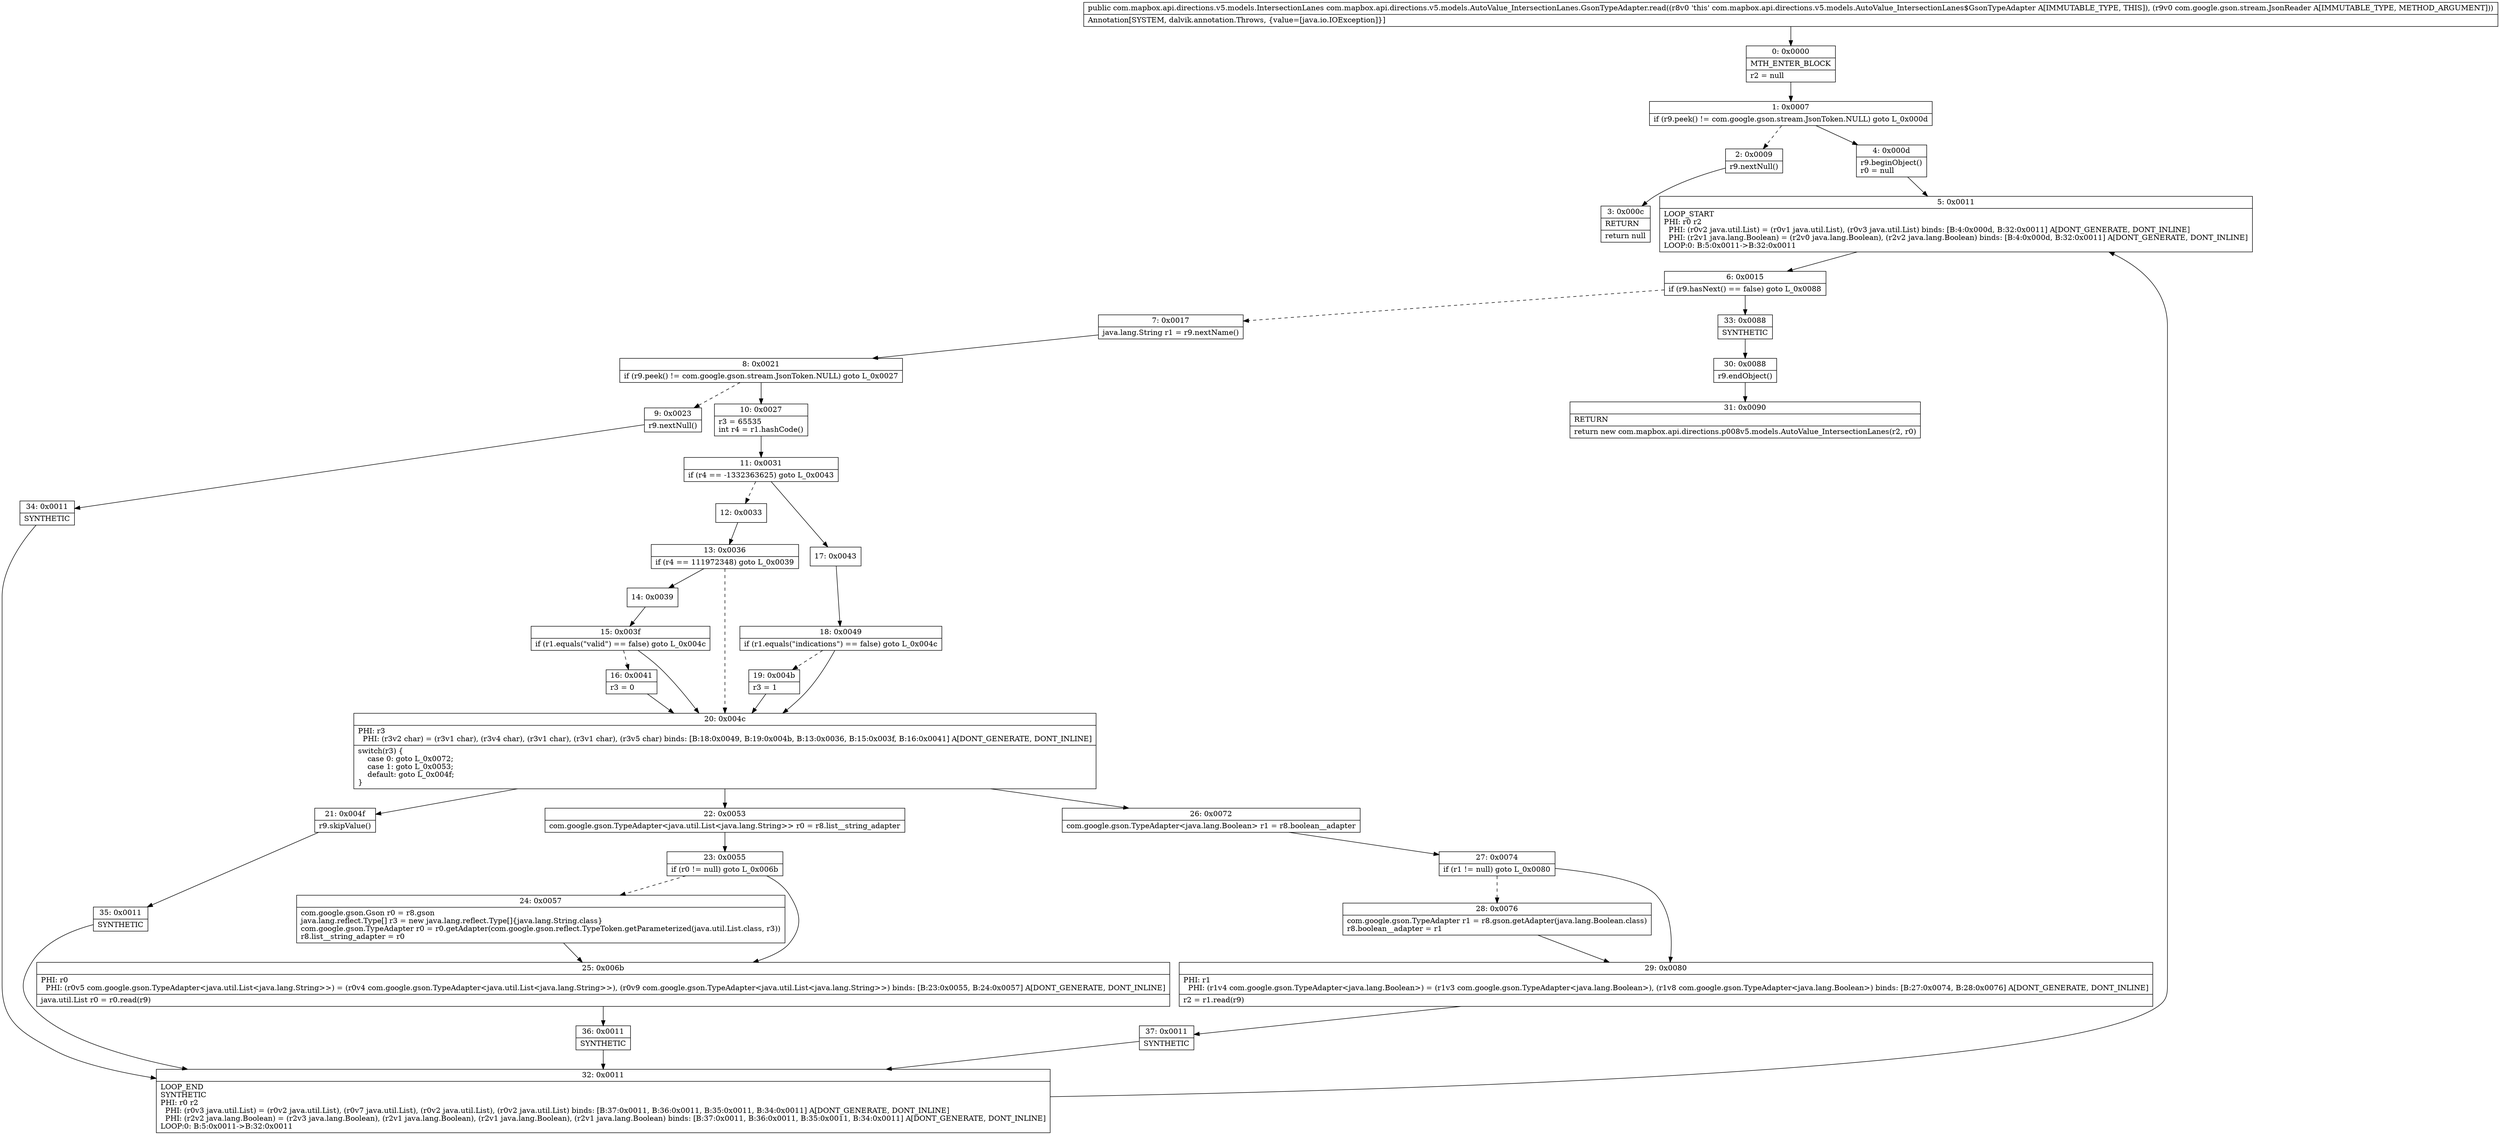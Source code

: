 digraph "CFG forcom.mapbox.api.directions.v5.models.AutoValue_IntersectionLanes.GsonTypeAdapter.read(Lcom\/google\/gson\/stream\/JsonReader;)Lcom\/mapbox\/api\/directions\/v5\/models\/IntersectionLanes;" {
Node_0 [shape=record,label="{0\:\ 0x0000|MTH_ENTER_BLOCK\l|r2 = null\l}"];
Node_1 [shape=record,label="{1\:\ 0x0007|if (r9.peek() != com.google.gson.stream.JsonToken.NULL) goto L_0x000d\l}"];
Node_2 [shape=record,label="{2\:\ 0x0009|r9.nextNull()\l}"];
Node_3 [shape=record,label="{3\:\ 0x000c|RETURN\l|return null\l}"];
Node_4 [shape=record,label="{4\:\ 0x000d|r9.beginObject()\lr0 = null\l}"];
Node_5 [shape=record,label="{5\:\ 0x0011|LOOP_START\lPHI: r0 r2 \l  PHI: (r0v2 java.util.List) = (r0v1 java.util.List), (r0v3 java.util.List) binds: [B:4:0x000d, B:32:0x0011] A[DONT_GENERATE, DONT_INLINE]\l  PHI: (r2v1 java.lang.Boolean) = (r2v0 java.lang.Boolean), (r2v2 java.lang.Boolean) binds: [B:4:0x000d, B:32:0x0011] A[DONT_GENERATE, DONT_INLINE]\lLOOP:0: B:5:0x0011\-\>B:32:0x0011\l}"];
Node_6 [shape=record,label="{6\:\ 0x0015|if (r9.hasNext() == false) goto L_0x0088\l}"];
Node_7 [shape=record,label="{7\:\ 0x0017|java.lang.String r1 = r9.nextName()\l}"];
Node_8 [shape=record,label="{8\:\ 0x0021|if (r9.peek() != com.google.gson.stream.JsonToken.NULL) goto L_0x0027\l}"];
Node_9 [shape=record,label="{9\:\ 0x0023|r9.nextNull()\l}"];
Node_10 [shape=record,label="{10\:\ 0x0027|r3 = 65535\lint r4 = r1.hashCode()\l}"];
Node_11 [shape=record,label="{11\:\ 0x0031|if (r4 == \-1332363625) goto L_0x0043\l}"];
Node_12 [shape=record,label="{12\:\ 0x0033}"];
Node_13 [shape=record,label="{13\:\ 0x0036|if (r4 == 111972348) goto L_0x0039\l}"];
Node_14 [shape=record,label="{14\:\ 0x0039}"];
Node_15 [shape=record,label="{15\:\ 0x003f|if (r1.equals(\"valid\") == false) goto L_0x004c\l}"];
Node_16 [shape=record,label="{16\:\ 0x0041|r3 = 0\l}"];
Node_17 [shape=record,label="{17\:\ 0x0043}"];
Node_18 [shape=record,label="{18\:\ 0x0049|if (r1.equals(\"indications\") == false) goto L_0x004c\l}"];
Node_19 [shape=record,label="{19\:\ 0x004b|r3 = 1\l}"];
Node_20 [shape=record,label="{20\:\ 0x004c|PHI: r3 \l  PHI: (r3v2 char) = (r3v1 char), (r3v4 char), (r3v1 char), (r3v1 char), (r3v5 char) binds: [B:18:0x0049, B:19:0x004b, B:13:0x0036, B:15:0x003f, B:16:0x0041] A[DONT_GENERATE, DONT_INLINE]\l|switch(r3) \{\l    case 0: goto L_0x0072;\l    case 1: goto L_0x0053;\l    default: goto L_0x004f;\l\}\l}"];
Node_21 [shape=record,label="{21\:\ 0x004f|r9.skipValue()\l}"];
Node_22 [shape=record,label="{22\:\ 0x0053|com.google.gson.TypeAdapter\<java.util.List\<java.lang.String\>\> r0 = r8.list__string_adapter\l}"];
Node_23 [shape=record,label="{23\:\ 0x0055|if (r0 != null) goto L_0x006b\l}"];
Node_24 [shape=record,label="{24\:\ 0x0057|com.google.gson.Gson r0 = r8.gson\ljava.lang.reflect.Type[] r3 = new java.lang.reflect.Type[]\{java.lang.String.class\}\lcom.google.gson.TypeAdapter r0 = r0.getAdapter(com.google.gson.reflect.TypeToken.getParameterized(java.util.List.class, r3))\lr8.list__string_adapter = r0\l}"];
Node_25 [shape=record,label="{25\:\ 0x006b|PHI: r0 \l  PHI: (r0v5 com.google.gson.TypeAdapter\<java.util.List\<java.lang.String\>\>) = (r0v4 com.google.gson.TypeAdapter\<java.util.List\<java.lang.String\>\>), (r0v9 com.google.gson.TypeAdapter\<java.util.List\<java.lang.String\>\>) binds: [B:23:0x0055, B:24:0x0057] A[DONT_GENERATE, DONT_INLINE]\l|java.util.List r0 = r0.read(r9)\l}"];
Node_26 [shape=record,label="{26\:\ 0x0072|com.google.gson.TypeAdapter\<java.lang.Boolean\> r1 = r8.boolean__adapter\l}"];
Node_27 [shape=record,label="{27\:\ 0x0074|if (r1 != null) goto L_0x0080\l}"];
Node_28 [shape=record,label="{28\:\ 0x0076|com.google.gson.TypeAdapter r1 = r8.gson.getAdapter(java.lang.Boolean.class)\lr8.boolean__adapter = r1\l}"];
Node_29 [shape=record,label="{29\:\ 0x0080|PHI: r1 \l  PHI: (r1v4 com.google.gson.TypeAdapter\<java.lang.Boolean\>) = (r1v3 com.google.gson.TypeAdapter\<java.lang.Boolean\>), (r1v8 com.google.gson.TypeAdapter\<java.lang.Boolean\>) binds: [B:27:0x0074, B:28:0x0076] A[DONT_GENERATE, DONT_INLINE]\l|r2 = r1.read(r9)\l}"];
Node_30 [shape=record,label="{30\:\ 0x0088|r9.endObject()\l}"];
Node_31 [shape=record,label="{31\:\ 0x0090|RETURN\l|return new com.mapbox.api.directions.p008v5.models.AutoValue_IntersectionLanes(r2, r0)\l}"];
Node_32 [shape=record,label="{32\:\ 0x0011|LOOP_END\lSYNTHETIC\lPHI: r0 r2 \l  PHI: (r0v3 java.util.List) = (r0v2 java.util.List), (r0v7 java.util.List), (r0v2 java.util.List), (r0v2 java.util.List) binds: [B:37:0x0011, B:36:0x0011, B:35:0x0011, B:34:0x0011] A[DONT_GENERATE, DONT_INLINE]\l  PHI: (r2v2 java.lang.Boolean) = (r2v3 java.lang.Boolean), (r2v1 java.lang.Boolean), (r2v1 java.lang.Boolean), (r2v1 java.lang.Boolean) binds: [B:37:0x0011, B:36:0x0011, B:35:0x0011, B:34:0x0011] A[DONT_GENERATE, DONT_INLINE]\lLOOP:0: B:5:0x0011\-\>B:32:0x0011\l}"];
Node_33 [shape=record,label="{33\:\ 0x0088|SYNTHETIC\l}"];
Node_34 [shape=record,label="{34\:\ 0x0011|SYNTHETIC\l}"];
Node_35 [shape=record,label="{35\:\ 0x0011|SYNTHETIC\l}"];
Node_36 [shape=record,label="{36\:\ 0x0011|SYNTHETIC\l}"];
Node_37 [shape=record,label="{37\:\ 0x0011|SYNTHETIC\l}"];
MethodNode[shape=record,label="{public com.mapbox.api.directions.v5.models.IntersectionLanes com.mapbox.api.directions.v5.models.AutoValue_IntersectionLanes.GsonTypeAdapter.read((r8v0 'this' com.mapbox.api.directions.v5.models.AutoValue_IntersectionLanes$GsonTypeAdapter A[IMMUTABLE_TYPE, THIS]), (r9v0 com.google.gson.stream.JsonReader A[IMMUTABLE_TYPE, METHOD_ARGUMENT]))  | Annotation[SYSTEM, dalvik.annotation.Throws, \{value=[java.io.IOException]\}]\l}"];
MethodNode -> Node_0;
Node_0 -> Node_1;
Node_1 -> Node_2[style=dashed];
Node_1 -> Node_4;
Node_2 -> Node_3;
Node_4 -> Node_5;
Node_5 -> Node_6;
Node_6 -> Node_7[style=dashed];
Node_6 -> Node_33;
Node_7 -> Node_8;
Node_8 -> Node_9[style=dashed];
Node_8 -> Node_10;
Node_9 -> Node_34;
Node_10 -> Node_11;
Node_11 -> Node_12[style=dashed];
Node_11 -> Node_17;
Node_12 -> Node_13;
Node_13 -> Node_14;
Node_13 -> Node_20[style=dashed];
Node_14 -> Node_15;
Node_15 -> Node_16[style=dashed];
Node_15 -> Node_20;
Node_16 -> Node_20;
Node_17 -> Node_18;
Node_18 -> Node_19[style=dashed];
Node_18 -> Node_20;
Node_19 -> Node_20;
Node_20 -> Node_21;
Node_20 -> Node_22;
Node_20 -> Node_26;
Node_21 -> Node_35;
Node_22 -> Node_23;
Node_23 -> Node_24[style=dashed];
Node_23 -> Node_25;
Node_24 -> Node_25;
Node_25 -> Node_36;
Node_26 -> Node_27;
Node_27 -> Node_28[style=dashed];
Node_27 -> Node_29;
Node_28 -> Node_29;
Node_29 -> Node_37;
Node_30 -> Node_31;
Node_32 -> Node_5;
Node_33 -> Node_30;
Node_34 -> Node_32;
Node_35 -> Node_32;
Node_36 -> Node_32;
Node_37 -> Node_32;
}

